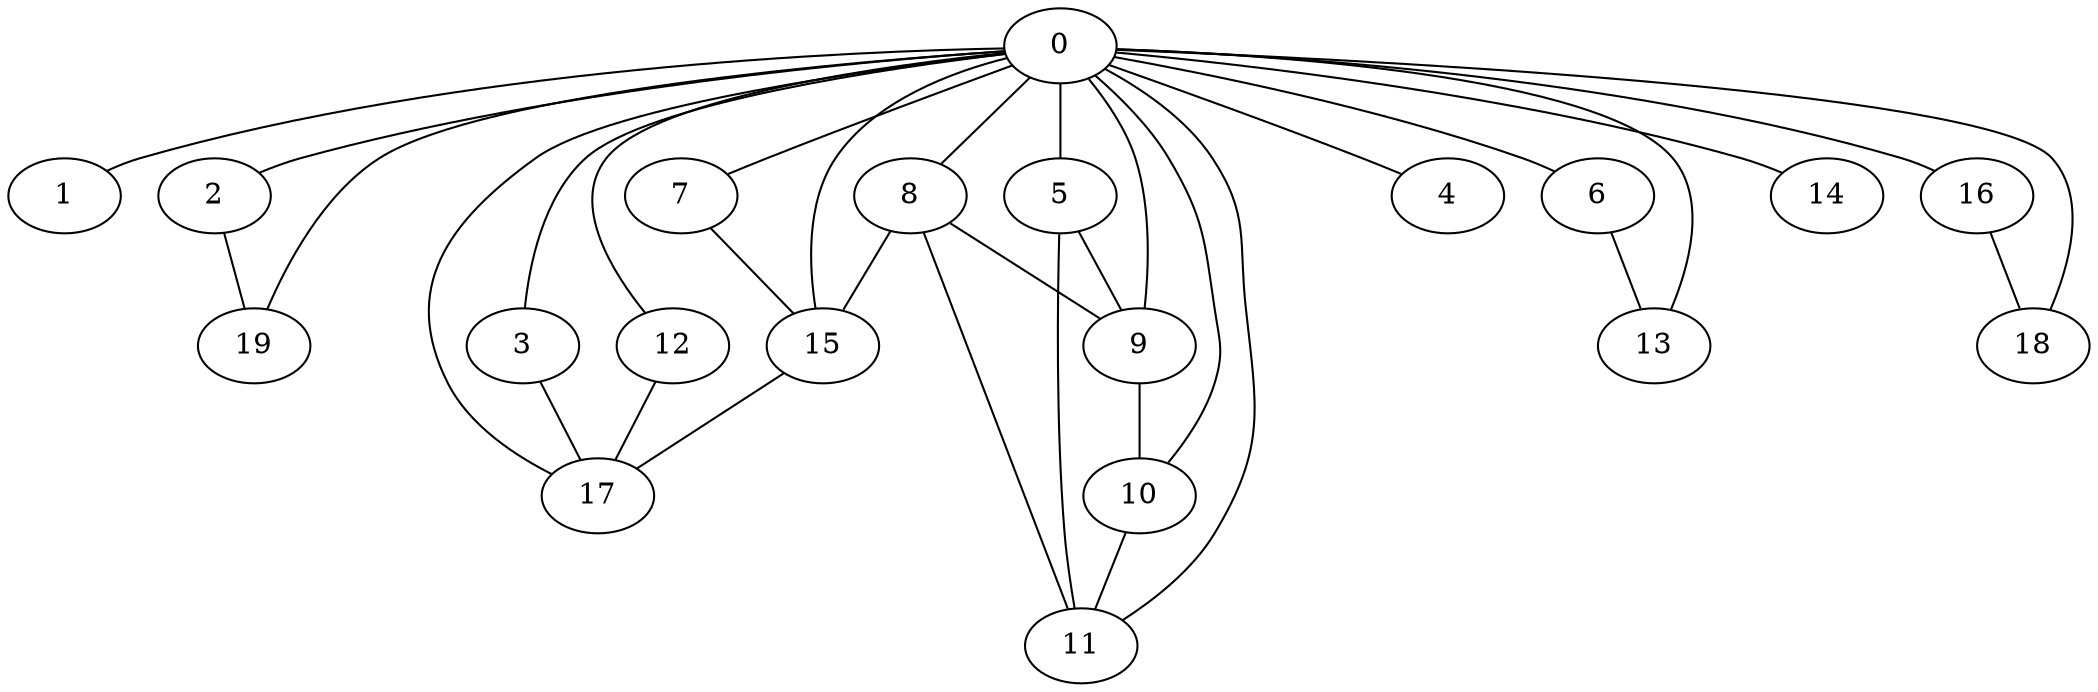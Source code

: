 graph graphname {0--1
0--2
0--3
0--4
0--5
0--6
0--7
0--8
0--9
0--10
0--11
0--12
0--13
0--14
0--15
0--16
0--17
0--18
0--19
2--19
3--17
5--9
5--11
6--13
7--15
8--9
8--11
8--15
9--10
10--11
12--17
15--17
16--18
}